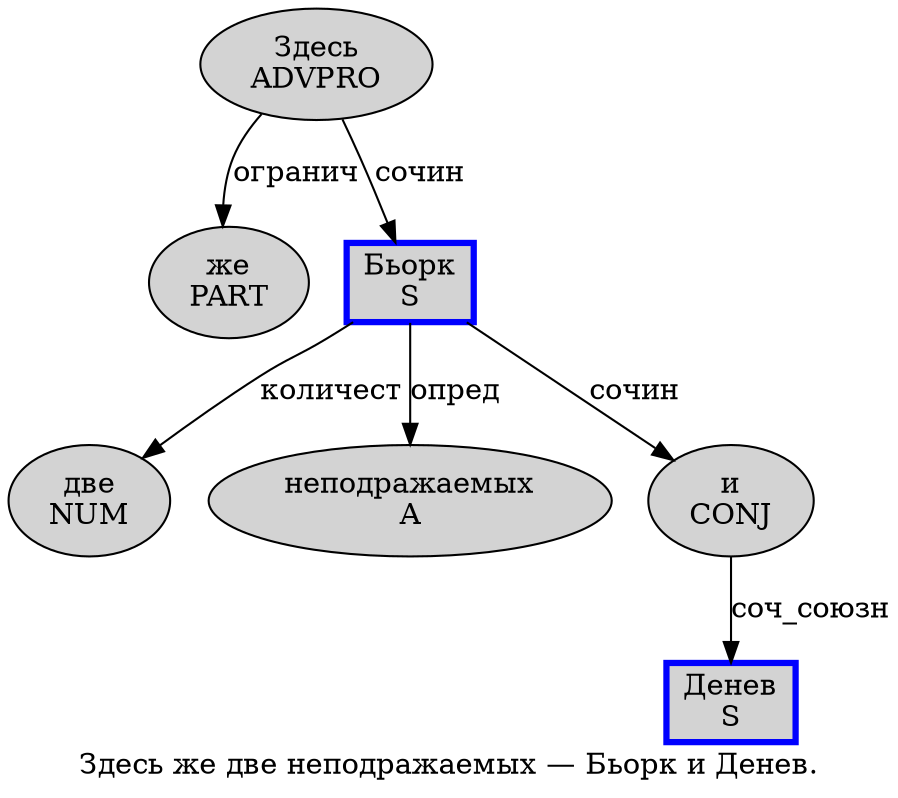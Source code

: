 digraph SENTENCE_574 {
	graph [label="Здесь же две неподражаемых — Бьорк и Денев."]
	node [style=filled]
		0 [label="Здесь
ADVPRO" color="" fillcolor=lightgray penwidth=1 shape=ellipse]
		1 [label="же
PART" color="" fillcolor=lightgray penwidth=1 shape=ellipse]
		2 [label="две
NUM" color="" fillcolor=lightgray penwidth=1 shape=ellipse]
		3 [label="неподражаемых
A" color="" fillcolor=lightgray penwidth=1 shape=ellipse]
		5 [label="Бьорк
S" color=blue fillcolor=lightgray penwidth=3 shape=box]
		6 [label="и
CONJ" color="" fillcolor=lightgray penwidth=1 shape=ellipse]
		7 [label="Денев
S" color=blue fillcolor=lightgray penwidth=3 shape=box]
			0 -> 1 [label="огранич"]
			0 -> 5 [label="сочин"]
			5 -> 2 [label="количест"]
			5 -> 3 [label="опред"]
			5 -> 6 [label="сочин"]
			6 -> 7 [label="соч_союзн"]
}